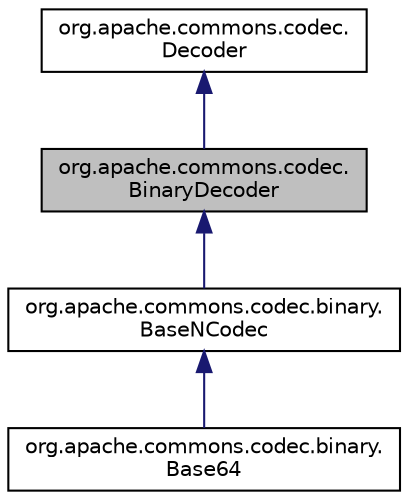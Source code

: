 digraph "org.apache.commons.codec.BinaryDecoder"
{
  edge [fontname="Helvetica",fontsize="10",labelfontname="Helvetica",labelfontsize="10"];
  node [fontname="Helvetica",fontsize="10",shape=record];
  Node1 [label="org.apache.commons.codec.\lBinaryDecoder",height=0.2,width=0.4,color="black", fillcolor="grey75", style="filled", fontcolor="black"];
  Node2 -> Node1 [dir="back",color="midnightblue",fontsize="10",style="solid",fontname="Helvetica"];
  Node2 [label="org.apache.commons.codec.\lDecoder",height=0.2,width=0.4,color="black", fillcolor="white", style="filled",URL="$interfaceorg_1_1apache_1_1commons_1_1codec_1_1Decoder.html"];
  Node1 -> Node3 [dir="back",color="midnightblue",fontsize="10",style="solid",fontname="Helvetica"];
  Node3 [label="org.apache.commons.codec.binary.\lBaseNCodec",height=0.2,width=0.4,color="black", fillcolor="white", style="filled",URL="$classorg_1_1apache_1_1commons_1_1codec_1_1binary_1_1BaseNCodec.html"];
  Node3 -> Node4 [dir="back",color="midnightblue",fontsize="10",style="solid",fontname="Helvetica"];
  Node4 [label="org.apache.commons.codec.binary.\lBase64",height=0.2,width=0.4,color="black", fillcolor="white", style="filled",URL="$classorg_1_1apache_1_1commons_1_1codec_1_1binary_1_1Base64.html"];
}
